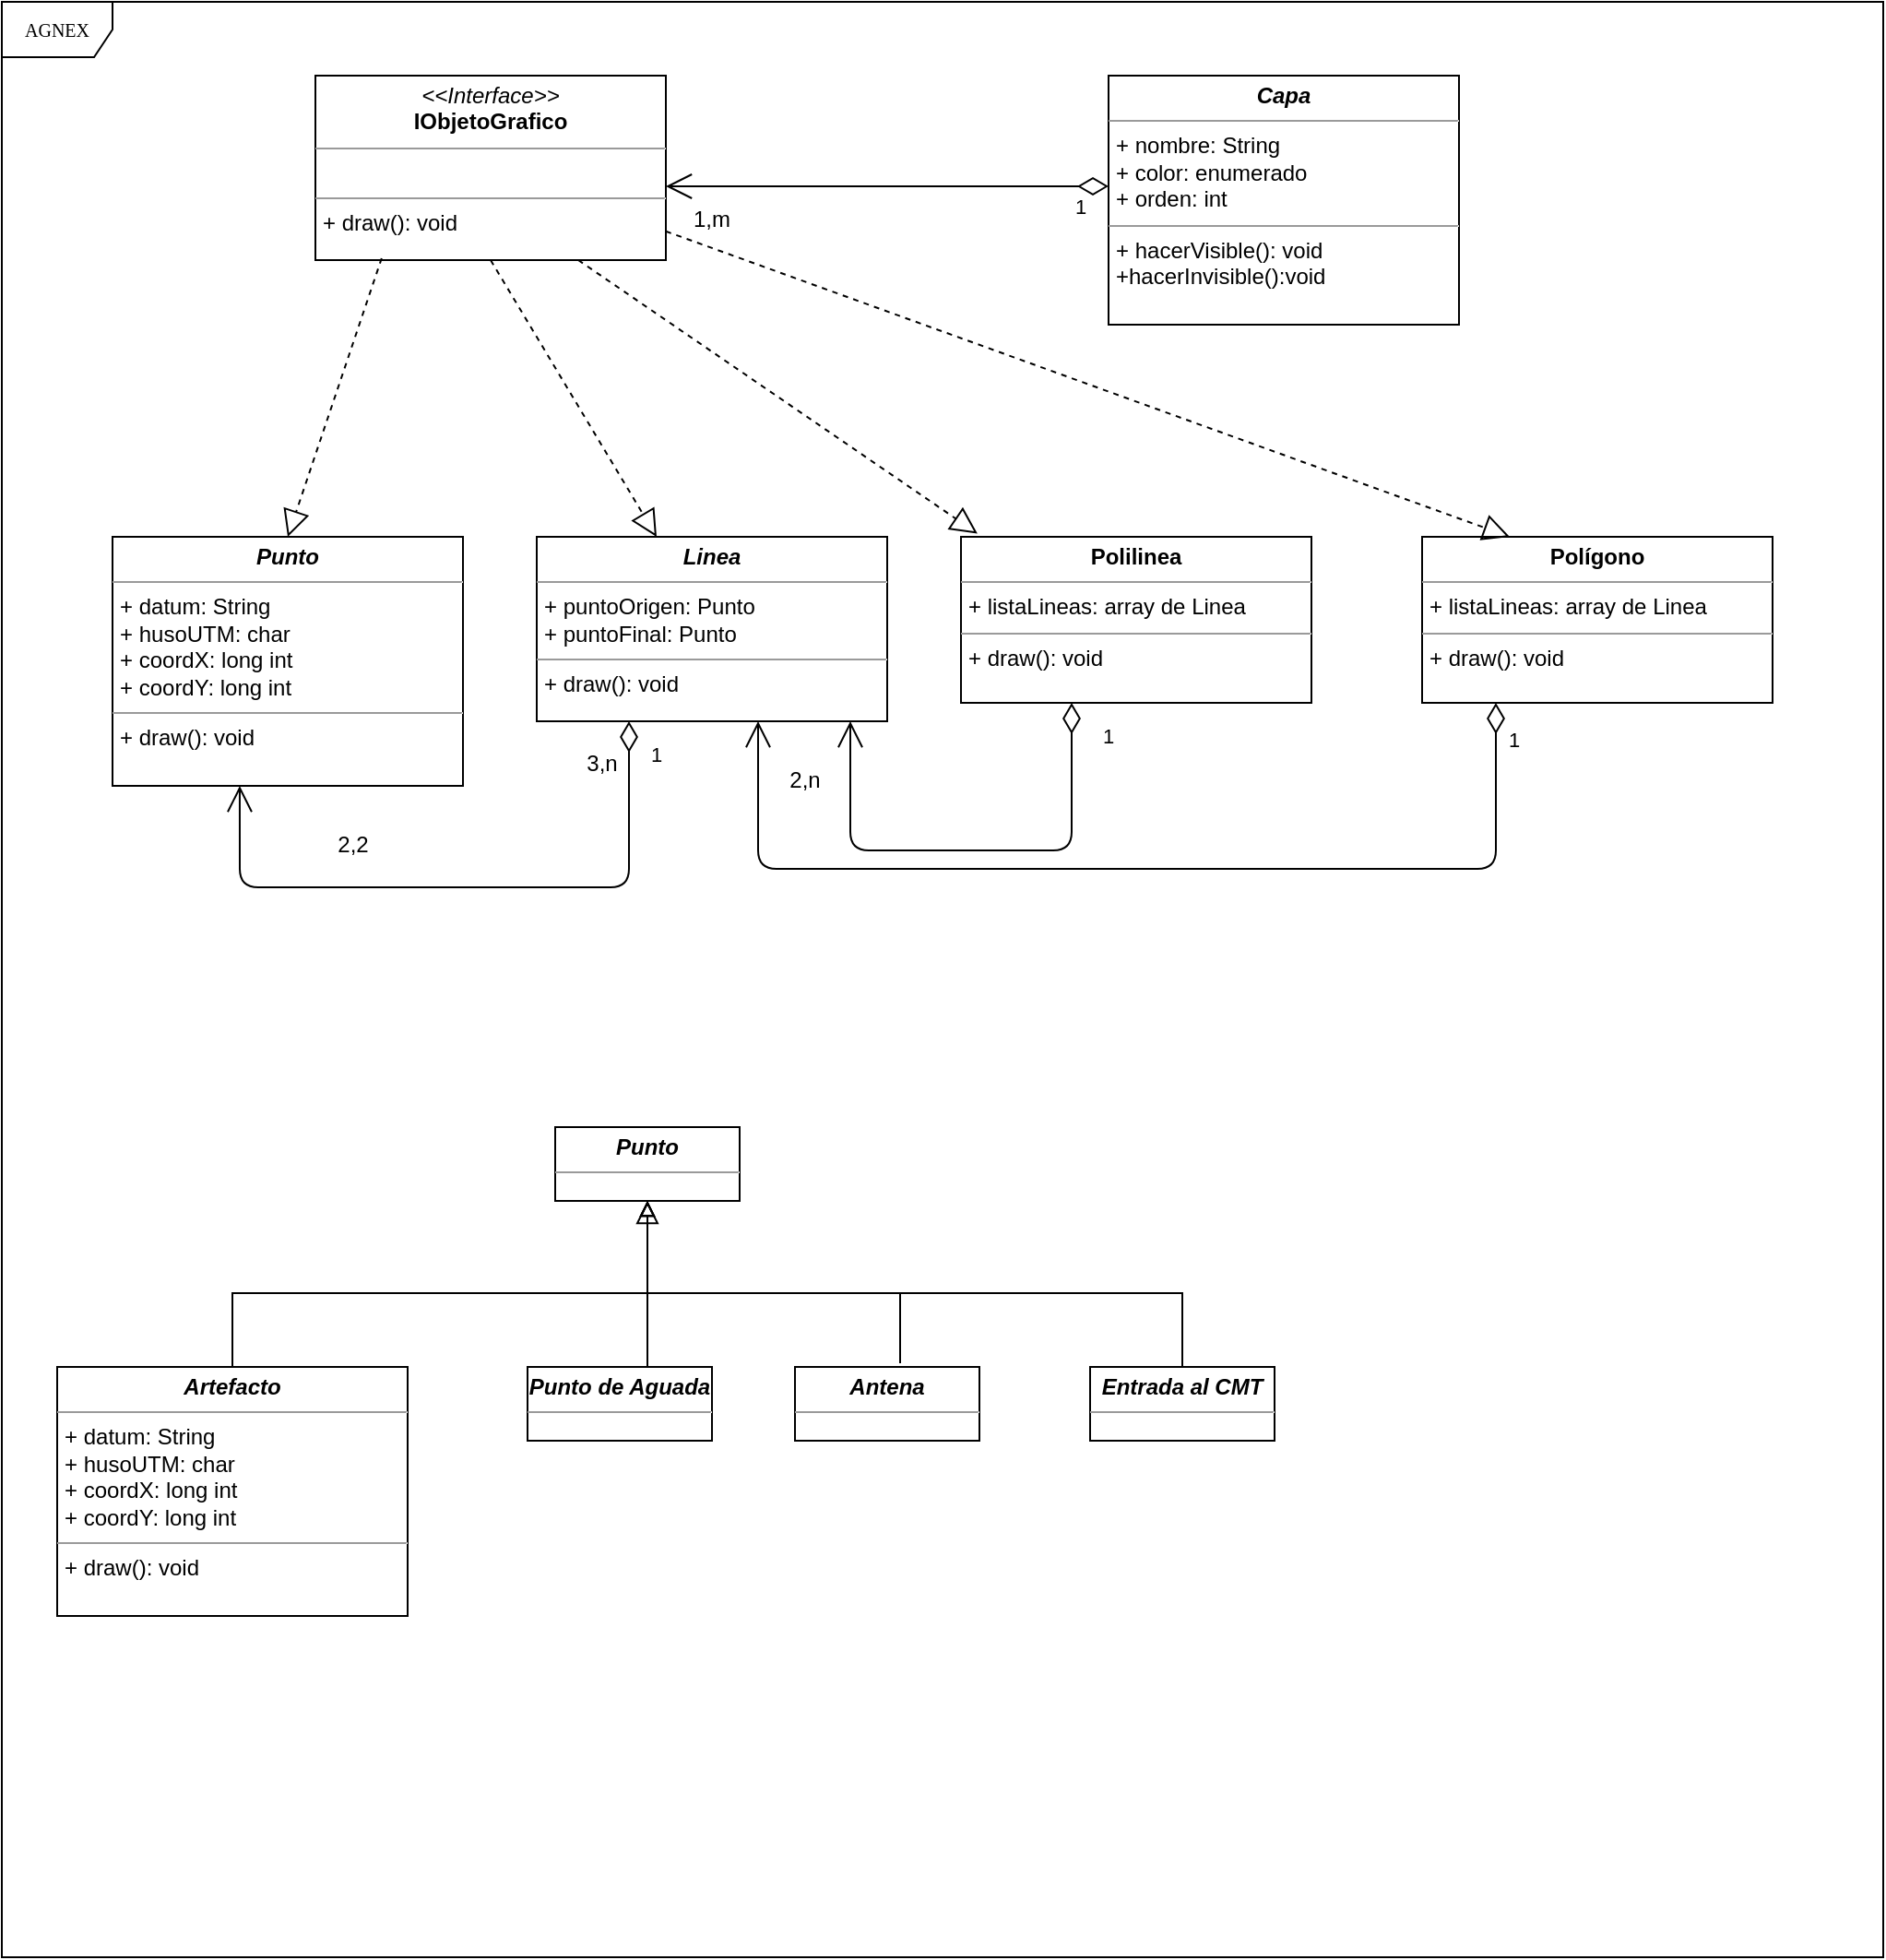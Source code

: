 <mxfile version="10.6.7" type="github"><diagram name="Page-1" id="c4acf3e9-155e-7222-9cf6-157b1a14988f"><mxGraphModel dx="754" dy="737" grid="1" gridSize="10" guides="1" tooltips="1" connect="1" arrows="1" fold="1" page="1" pageScale="1" pageWidth="850" pageHeight="1100" background="#ffffff" math="0" shadow="0"><root><mxCell id="0"/><mxCell id="1" parent="0"/><mxCell id="17acba5748e5396b-1" value="AGNEX" style="shape=umlFrame;whiteSpace=wrap;html=1;rounded=0;shadow=0;comic=0;labelBackgroundColor=none;strokeColor=#000000;strokeWidth=1;fillColor=#ffffff;fontFamily=Verdana;fontSize=10;fontColor=#000000;align=center;" parent="1" vertex="1"><mxGeometry x="20" y="10" width="1020" height="1060" as="geometry"/></mxCell><mxCell id="5d2195bd80daf111-18" value="&lt;p style=&quot;margin: 0px ; margin-top: 4px ; text-align: center&quot;&gt;&lt;i&gt;&amp;lt;&amp;lt;Interface&amp;gt;&amp;gt;&lt;/i&gt;&lt;br&gt;&lt;b&gt;IObjetoGrafico&lt;/b&gt;&lt;/p&gt;&lt;hr size=&quot;1&quot;&gt;&lt;br&gt;&lt;hr size=&quot;1&quot;&gt;&lt;p style=&quot;margin: 0px ; margin-left: 4px&quot;&gt;+ draw(): void&lt;br&gt;&lt;br&gt;&lt;/p&gt;" style="verticalAlign=top;align=left;overflow=fill;fontSize=12;fontFamily=Helvetica;html=1;rounded=0;shadow=0;comic=0;labelBackgroundColor=none;strokeColor=#000000;strokeWidth=1;fillColor=#ffffff;" parent="1" vertex="1"><mxGeometry x="190" y="50" width="190" height="100" as="geometry"/></mxCell><mxCell id="-pI-gu3ljBOMfKNy0Iif-2" value="&lt;p style=&quot;margin: 0px ; margin-top: 4px ; text-align: center&quot;&gt;&lt;i&gt;&lt;b&gt;Capa&lt;/b&gt;&lt;/i&gt;&lt;br&gt;&lt;/p&gt;&lt;hr size=&quot;1&quot;&gt;&lt;p style=&quot;margin: 0px ; margin-left: 4px&quot;&gt;+ nombre: String&lt;br&gt;+ color: enumerado&lt;br&gt;&lt;/p&gt;&lt;p style=&quot;margin: 0px ; margin-left: 4px&quot;&gt;+ orden: int&lt;/p&gt;&lt;hr size=&quot;1&quot;&gt;&lt;p style=&quot;margin: 0px ; margin-left: 4px&quot;&gt;+ hacerVisible(): void&lt;/p&gt;&lt;p style=&quot;margin: 0px ; margin-left: 4px&quot;&gt;+hacerInvisible():void&lt;br&gt;&lt;/p&gt;" style="verticalAlign=top;align=left;overflow=fill;fontSize=12;fontFamily=Helvetica;html=1;rounded=0;shadow=0;comic=0;labelBackgroundColor=none;strokeColor=#000000;strokeWidth=1;fillColor=#ffffff;" parent="1" vertex="1"><mxGeometry x="620" y="50" width="190" height="135" as="geometry"/></mxCell><mxCell id="-pI-gu3ljBOMfKNy0Iif-3" value="&lt;p style=&quot;margin: 0px ; margin-top: 4px ; text-align: center&quot;&gt;&lt;i&gt;&lt;b&gt;Linea&lt;/b&gt;&lt;/i&gt;&lt;b&gt;&lt;/b&gt;&lt;/p&gt;&lt;hr size=&quot;1&quot;&gt;&lt;p style=&quot;margin: 0px ; margin-left: 4px&quot;&gt;+ puntoOrigen: Punto&lt;br&gt;+ puntoFinal: Punto&lt;/p&gt;&lt;hr size=&quot;1&quot;&gt;&lt;p style=&quot;margin: 0px ; margin-left: 4px&quot;&gt;+ draw(): void&lt;br&gt;&lt;/p&gt;" style="verticalAlign=top;align=left;overflow=fill;fontSize=12;fontFamily=Helvetica;html=1;rounded=0;shadow=0;comic=0;labelBackgroundColor=none;strokeColor=#000000;strokeWidth=1;fillColor=#ffffff;" parent="1" vertex="1"><mxGeometry x="310" y="300" width="190" height="100" as="geometry"/></mxCell><mxCell id="-pI-gu3ljBOMfKNy0Iif-5" value="" style="endArrow=block;dashed=1;endFill=0;endSize=12;html=1;shadow=0;exitX=0.5;exitY=1;exitDx=0;exitDy=0;" parent="1" target="-pI-gu3ljBOMfKNy0Iif-3" edge="1" source="5d2195bd80daf111-18"><mxGeometry width="160" relative="1" as="geometry"><mxPoint x="313.5" y="150" as="sourcePoint"/><mxPoint x="270.052" y="300" as="targetPoint"/><Array as="points"/></mxGeometry></mxCell><mxCell id="-pI-gu3ljBOMfKNy0Iif-6" value="1" style="endArrow=open;html=1;endSize=12;startArrow=diamondThin;startSize=14;startFill=0;edgeStyle=orthogonalEdgeStyle;align=left;verticalAlign=bottom;shadow=0;entryX=0.363;entryY=1;entryDx=0;entryDy=0;entryPerimeter=0;" parent="1" source="-pI-gu3ljBOMfKNy0Iif-3" target="6dmU4TC3SzmfUKkm1qqb-8" edge="1"><mxGeometry x="-0.852" y="10" relative="1" as="geometry"><mxPoint x="380" y="434.5" as="sourcePoint"/><mxPoint x="540" y="434.5" as="targetPoint"/><Array as="points"><mxPoint x="360" y="490"/><mxPoint x="149" y="490"/></Array><mxPoint as="offset"/></mxGeometry></mxCell><mxCell id="-pI-gu3ljBOMfKNy0Iif-7" value="2,2" style="text;html=1;resizable=0;points=[];align=center;verticalAlign=middle;labelBackgroundColor=#ffffff;" parent="-pI-gu3ljBOMfKNy0Iif-6" vertex="1" connectable="0"><mxGeometry x="-0.843" relative="1" as="geometry"><mxPoint x="-150" y="39" as="offset"/></mxGeometry></mxCell><mxCell id="6dmU4TC3SzmfUKkm1qqb-1" value="&lt;p style=&quot;margin: 0px ; margin-top: 4px ; text-align: center&quot;&gt;&lt;b&gt;Polilinea&lt;/b&gt;&lt;/p&gt;&lt;hr size=&quot;1&quot;&gt;&lt;p style=&quot;margin: 0px ; margin-left: 4px&quot;&gt;+ listaLineas: array de Linea&lt;br&gt;&lt;/p&gt;&lt;hr size=&quot;1&quot;&gt;&lt;p style=&quot;margin: 0px ; margin-left: 4px&quot;&gt;+ draw(): void&lt;br&gt;&lt;/p&gt;" style="verticalAlign=top;align=left;overflow=fill;fontSize=12;fontFamily=Helvetica;html=1;rounded=0;shadow=0;comic=0;labelBackgroundColor=none;strokeColor=#000000;strokeWidth=1;fillColor=#ffffff;" vertex="1" parent="1"><mxGeometry x="540" y="300" width="190" height="90" as="geometry"/></mxCell><mxCell id="6dmU4TC3SzmfUKkm1qqb-2" value="1" style="endArrow=open;html=1;endSize=12;startArrow=diamondThin;startSize=14;startFill=0;edgeStyle=orthogonalEdgeStyle;align=left;verticalAlign=bottom;shadow=0;" edge="1" parent="1" source="6dmU4TC3SzmfUKkm1qqb-1" target="-pI-gu3ljBOMfKNy0Iif-3"><mxGeometry x="-0.803" y="15" relative="1" as="geometry"><mxPoint x="390" y="444.5" as="sourcePoint"/><mxPoint x="250" y="445" as="targetPoint"/><Array as="points"><mxPoint x="600" y="470"/><mxPoint x="480" y="470"/></Array><mxPoint as="offset"/></mxGeometry></mxCell><mxCell id="6dmU4TC3SzmfUKkm1qqb-3" value="2,n" style="text;html=1;resizable=0;points=[];align=center;verticalAlign=middle;labelBackgroundColor=#ffffff;" vertex="1" connectable="0" parent="6dmU4TC3SzmfUKkm1qqb-2"><mxGeometry x="-0.843" relative="1" as="geometry"><mxPoint x="-145" y="21" as="offset"/></mxGeometry></mxCell><mxCell id="6dmU4TC3SzmfUKkm1qqb-4" value="" style="endArrow=block;dashed=1;endFill=0;endSize=12;html=1;shadow=0;exitX=0.75;exitY=1;exitDx=0;exitDy=0;entryX=0.047;entryY=-0.02;entryDx=0;entryDy=0;entryPerimeter=0;" edge="1" parent="1" source="5d2195bd80daf111-18" target="6dmU4TC3SzmfUKkm1qqb-1"><mxGeometry width="160" relative="1" as="geometry"><mxPoint x="323.5" y="160" as="sourcePoint"/><mxPoint x="550" y="296" as="targetPoint"/><Array as="points"/></mxGeometry></mxCell><mxCell id="6dmU4TC3SzmfUKkm1qqb-5" value="&lt;p style=&quot;margin: 0px ; margin-top: 4px ; text-align: center&quot;&gt;&lt;b&gt;Polígono&lt;/b&gt;&lt;/p&gt;&lt;hr size=&quot;1&quot;&gt;&lt;p style=&quot;margin: 0px ; margin-left: 4px&quot;&gt;+ listaLineas: array de Linea&lt;br&gt;&lt;/p&gt;&lt;hr size=&quot;1&quot;&gt;&lt;p style=&quot;margin: 0px ; margin-left: 4px&quot;&gt;+ draw(): void&lt;br&gt;&lt;/p&gt;" style="verticalAlign=top;align=left;overflow=fill;fontSize=12;fontFamily=Helvetica;html=1;rounded=0;shadow=0;comic=0;labelBackgroundColor=none;strokeColor=#000000;strokeWidth=1;fillColor=#ffffff;" vertex="1" parent="1"><mxGeometry x="790" y="300" width="190" height="90" as="geometry"/></mxCell><mxCell id="6dmU4TC3SzmfUKkm1qqb-6" value="1" style="endArrow=open;html=1;endSize=12;startArrow=diamondThin;startSize=14;startFill=0;edgeStyle=orthogonalEdgeStyle;align=left;verticalAlign=bottom;shadow=0;" edge="1" parent="1" source="6dmU4TC3SzmfUKkm1qqb-5" target="-pI-gu3ljBOMfKNy0Iif-3"><mxGeometry x="-0.899" y="5" relative="1" as="geometry"><mxPoint x="680" y="444.5" as="sourcePoint"/><mxPoint x="770" y="400" as="targetPoint"/><Array as="points"><mxPoint x="830" y="480"/><mxPoint x="430" y="480"/></Array><mxPoint as="offset"/></mxGeometry></mxCell><mxCell id="6dmU4TC3SzmfUKkm1qqb-7" value="3,n" style="text;html=1;resizable=0;points=[];align=center;verticalAlign=middle;labelBackgroundColor=#ffffff;" vertex="1" connectable="0" parent="6dmU4TC3SzmfUKkm1qqb-6"><mxGeometry x="-0.843" relative="1" as="geometry"><mxPoint x="-485" y="-12" as="offset"/></mxGeometry></mxCell><mxCell id="6dmU4TC3SzmfUKkm1qqb-8" value="&lt;p style=&quot;margin: 0px ; margin-top: 4px ; text-align: center&quot;&gt;&lt;i&gt;&lt;b&gt;Punto&lt;/b&gt;&lt;/i&gt;&lt;b&gt;&lt;/b&gt;&lt;/p&gt;&lt;hr size=&quot;1&quot;&gt;&lt;p style=&quot;margin: 0px ; margin-left: 4px&quot;&gt;+ datum: String&lt;br&gt;+ husoUTM: char&lt;/p&gt;&lt;p style=&quot;margin: 0px ; margin-left: 4px&quot;&gt;+ coordX: long int&lt;/p&gt;&lt;p style=&quot;margin: 0px ; margin-left: 4px&quot;&gt;+ coordY: long int&lt;/p&gt;&lt;hr size=&quot;1&quot;&gt;&lt;p style=&quot;margin: 0px ; margin-left: 4px&quot;&gt;+ draw(): void&lt;br&gt;&lt;/p&gt;" style="verticalAlign=top;align=left;overflow=fill;fontSize=12;fontFamily=Helvetica;html=1;rounded=0;shadow=0;comic=0;labelBackgroundColor=none;strokeColor=#000000;strokeWidth=1;fillColor=#ffffff;" vertex="1" parent="1"><mxGeometry x="80" y="300" width="190" height="135" as="geometry"/></mxCell><mxCell id="6dmU4TC3SzmfUKkm1qqb-9" value="1" style="endArrow=open;html=1;endSize=12;startArrow=diamondThin;startSize=14;startFill=0;edgeStyle=orthogonalEdgeStyle;align=left;verticalAlign=bottom;shadow=0;" edge="1" parent="1" source="-pI-gu3ljBOMfKNy0Iif-2"><mxGeometry x="-0.083" y="92" relative="1" as="geometry"><mxPoint x="430" y="110" as="sourcePoint"/><mxPoint x="380" y="110" as="targetPoint"/><Array as="points"><mxPoint x="510" y="110"/><mxPoint x="510" y="110"/></Array><mxPoint x="90" y="-72" as="offset"/></mxGeometry></mxCell><mxCell id="6dmU4TC3SzmfUKkm1qqb-12" value="1,m" style="text;html=1;strokeColor=none;fillColor=none;align=center;verticalAlign=middle;whiteSpace=wrap;rounded=0;" vertex="1" parent="1"><mxGeometry x="385" y="117.5" width="40" height="20" as="geometry"/></mxCell><mxCell id="6dmU4TC3SzmfUKkm1qqb-22" style="edgeStyle=orthogonalEdgeStyle;rounded=0;orthogonalLoop=1;jettySize=auto;html=1;entryX=0.57;entryY=-0.05;entryDx=0;entryDy=0;entryPerimeter=0;shadow=0;startSize=10;endArrow=none;endFill=0;startArrow=block;startFill=0;" edge="1" parent="1" source="6dmU4TC3SzmfUKkm1qqb-15" target="6dmU4TC3SzmfUKkm1qqb-19"><mxGeometry relative="1" as="geometry"><Array as="points"><mxPoint x="370" y="710"/><mxPoint x="507" y="710"/></Array></mxGeometry></mxCell><mxCell id="6dmU4TC3SzmfUKkm1qqb-15" value="&lt;p style=&quot;margin: 0px ; margin-top: 4px ; text-align: center&quot;&gt;&lt;i&gt;&lt;b&gt;Punto&lt;/b&gt;&lt;/i&gt;&lt;b&gt;&lt;/b&gt;&lt;/p&gt;&lt;hr size=&quot;1&quot;&gt;" style="verticalAlign=top;align=left;overflow=fill;fontSize=12;fontFamily=Helvetica;html=1;rounded=0;shadow=0;comic=0;labelBackgroundColor=none;strokeColor=#000000;strokeWidth=1;fillColor=#ffffff;" vertex="1" parent="1"><mxGeometry x="320" y="620" width="100" height="40" as="geometry"/></mxCell><mxCell id="6dmU4TC3SzmfUKkm1qqb-16" value="" style="endArrow=block;dashed=1;endFill=0;endSize=12;html=1;shadow=0;exitX=0.189;exitY=0.99;exitDx=0;exitDy=0;exitPerimeter=0;entryX=0.5;entryY=0;entryDx=0;entryDy=0;" edge="1" parent="1" source="5d2195bd80daf111-18" target="6dmU4TC3SzmfUKkm1qqb-8"><mxGeometry width="160" relative="1" as="geometry"><mxPoint x="295" y="160" as="sourcePoint"/><mxPoint x="385" y="310" as="targetPoint"/><Array as="points"/></mxGeometry></mxCell><mxCell id="6dmU4TC3SzmfUKkm1qqb-17" value="" style="endArrow=block;dashed=1;endFill=0;endSize=12;html=1;shadow=0;entryX=0.25;entryY=0;entryDx=0;entryDy=0;" edge="1" parent="1" source="5d2195bd80daf111-18" target="6dmU4TC3SzmfUKkm1qqb-5"><mxGeometry width="160" relative="1" as="geometry"><mxPoint x="520" y="137.5" as="sourcePoint"/><mxPoint x="610" y="287.5" as="targetPoint"/><Array as="points"/></mxGeometry></mxCell><mxCell id="6dmU4TC3SzmfUKkm1qqb-25" style="edgeStyle=orthogonalEdgeStyle;rounded=0;orthogonalLoop=1;jettySize=auto;html=1;entryX=0.5;entryY=1;entryDx=0;entryDy=0;shadow=0;startArrow=none;startFill=0;startSize=10;endArrow=block;endFill=0;" edge="1" parent="1" source="6dmU4TC3SzmfUKkm1qqb-18" target="6dmU4TC3SzmfUKkm1qqb-15"><mxGeometry relative="1" as="geometry"><Array as="points"><mxPoint x="370" y="730"/><mxPoint x="370" y="730"/></Array></mxGeometry></mxCell><mxCell id="6dmU4TC3SzmfUKkm1qqb-18" value="&lt;p style=&quot;margin: 0px ; margin-top: 4px ; text-align: center&quot;&gt;&lt;i&gt;&lt;b&gt;Punto de Aguada&lt;br&gt;&lt;/b&gt;&lt;/i&gt;&lt;/p&gt;&lt;hr size=&quot;1&quot;&gt;" style="verticalAlign=top;align=left;overflow=fill;fontSize=12;fontFamily=Helvetica;html=1;rounded=0;shadow=0;comic=0;labelBackgroundColor=none;strokeColor=#000000;strokeWidth=1;fillColor=#ffffff;" vertex="1" parent="1"><mxGeometry x="305" y="750" width="100" height="40" as="geometry"/></mxCell><mxCell id="6dmU4TC3SzmfUKkm1qqb-19" value="&lt;p style=&quot;margin: 0px ; margin-top: 4px ; text-align: center&quot;&gt;&lt;i&gt;&lt;b&gt;Antena&lt;br&gt;&lt;/b&gt;&lt;/i&gt;&lt;/p&gt;&lt;hr size=&quot;1&quot;&gt;" style="verticalAlign=top;align=left;overflow=fill;fontSize=12;fontFamily=Helvetica;html=1;rounded=0;shadow=0;comic=0;labelBackgroundColor=none;strokeColor=#000000;strokeWidth=1;fillColor=#ffffff;" vertex="1" parent="1"><mxGeometry x="450" y="750" width="100" height="40" as="geometry"/></mxCell><mxCell id="6dmU4TC3SzmfUKkm1qqb-26" style="edgeStyle=orthogonalEdgeStyle;rounded=0;orthogonalLoop=1;jettySize=auto;html=1;shadow=0;startArrow=none;startFill=0;startSize=10;endArrow=block;endFill=0;" edge="1" parent="1" source="6dmU4TC3SzmfUKkm1qqb-20" target="6dmU4TC3SzmfUKkm1qqb-15"><mxGeometry relative="1" as="geometry"><Array as="points"><mxPoint x="660" y="710"/><mxPoint x="370" y="710"/></Array></mxGeometry></mxCell><mxCell id="6dmU4TC3SzmfUKkm1qqb-20" value="&lt;p style=&quot;margin: 0px ; margin-top: 4px ; text-align: center&quot;&gt;&lt;i&gt;&lt;b&gt;Entrada al CMT&lt;br&gt;&lt;/b&gt;&lt;/i&gt;&lt;/p&gt;&lt;hr size=&quot;1&quot;&gt;" style="verticalAlign=top;align=left;overflow=fill;fontSize=12;fontFamily=Helvetica;html=1;rounded=0;shadow=0;comic=0;labelBackgroundColor=none;strokeColor=#000000;strokeWidth=1;fillColor=#ffffff;" vertex="1" parent="1"><mxGeometry x="610" y="750" width="100" height="40" as="geometry"/></mxCell><mxCell id="6dmU4TC3SzmfUKkm1qqb-24" style="edgeStyle=orthogonalEdgeStyle;rounded=0;orthogonalLoop=1;jettySize=auto;html=1;shadow=0;startArrow=none;startFill=0;startSize=10;endArrow=block;endFill=0;entryX=0.5;entryY=1;entryDx=0;entryDy=0;" edge="1" parent="1" source="6dmU4TC3SzmfUKkm1qqb-21" target="6dmU4TC3SzmfUKkm1qqb-15"><mxGeometry relative="1" as="geometry"><mxPoint x="370" y="670" as="targetPoint"/><Array as="points"><mxPoint x="145" y="710"/><mxPoint x="370" y="710"/></Array></mxGeometry></mxCell><mxCell id="6dmU4TC3SzmfUKkm1qqb-21" value="&lt;p style=&quot;margin: 0px ; margin-top: 4px ; text-align: center&quot;&gt;&lt;i&gt;&lt;b&gt;Artefacto&lt;/b&gt;&lt;/i&gt;&lt;/p&gt;&lt;hr size=&quot;1&quot;&gt;&lt;p style=&quot;margin: 0px ; margin-left: 4px&quot;&gt;+ datum: String&lt;br&gt;+ husoUTM: char&lt;/p&gt;&lt;p style=&quot;margin: 0px ; margin-left: 4px&quot;&gt;+ coordX: long int&lt;/p&gt;&lt;p style=&quot;margin: 0px ; margin-left: 4px&quot;&gt;+ coordY: long int&lt;/p&gt;&lt;hr size=&quot;1&quot;&gt;&lt;p style=&quot;margin: 0px ; margin-left: 4px&quot;&gt;+ draw(): void&lt;br&gt;&lt;/p&gt;" style="verticalAlign=top;align=left;overflow=fill;fontSize=12;fontFamily=Helvetica;html=1;rounded=0;shadow=0;comic=0;labelBackgroundColor=none;strokeColor=#000000;strokeWidth=1;fillColor=#ffffff;" vertex="1" parent="1"><mxGeometry x="50" y="750" width="190" height="135" as="geometry"/></mxCell></root></mxGraphModel></diagram></mxfile>
